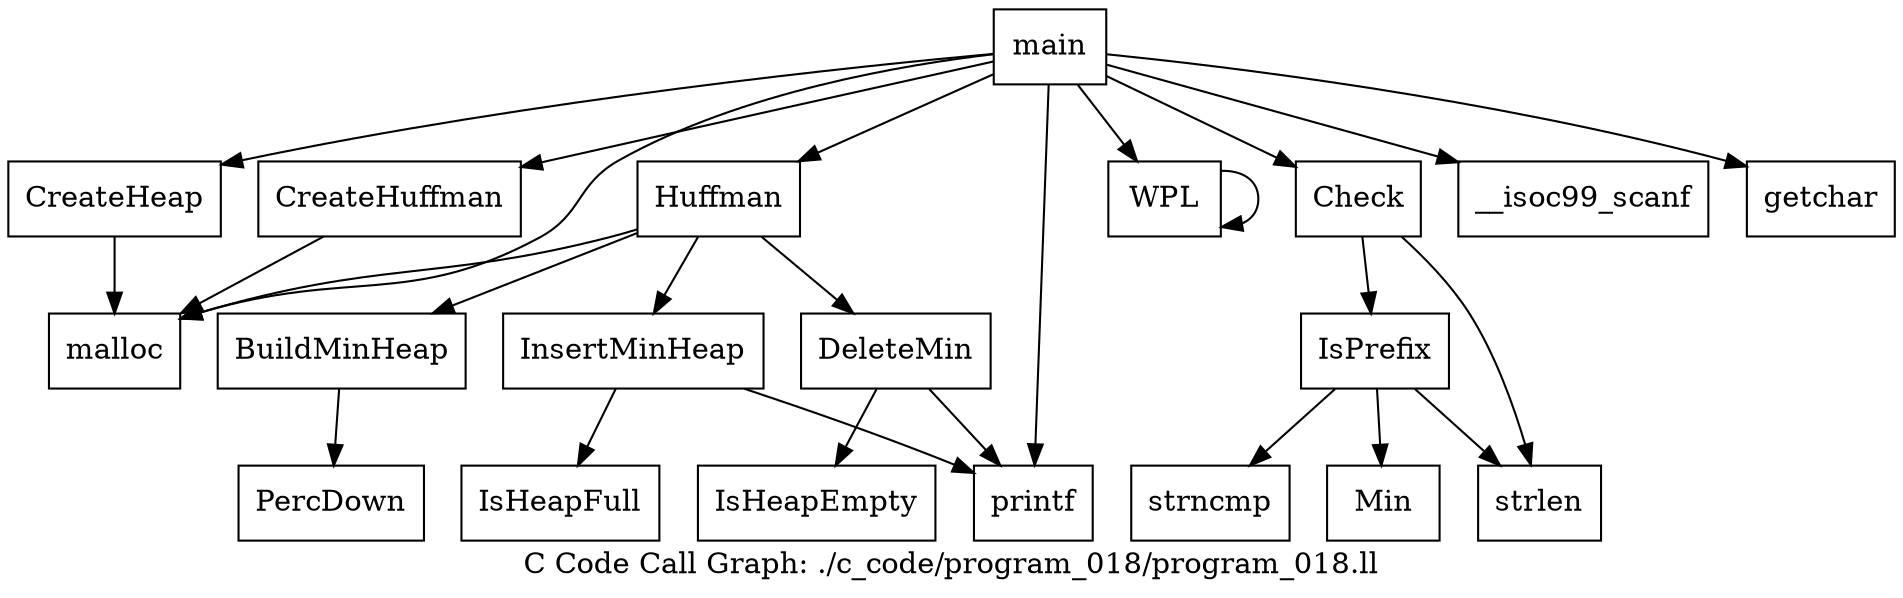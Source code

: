 digraph "C Code Call Graph: ./c_code/program_018/program_018.ll" {
	label="C Code Call Graph: ./c_code/program_018/program_018.ll";

	Node0x556e43488dc0 [shape=record,label="{CreateHeap}"];
	Node0x556e43488dc0 -> Node0x556e43489a00;
	Node0x556e43489a00 [shape=record,label="{malloc}"];
	Node0x556e43490990 [shape=record,label="{IsHeapFull}"];
	Node0x556e4347e6a0 [shape=record,label="{IsHeapEmpty}"];
	Node0x556e43480130 [shape=record,label="{InsertMinHeap}"];
	Node0x556e43480130 -> Node0x556e43490990;
	Node0x556e43480130 -> Node0x556e43409580;
	Node0x556e43409580 [shape=record,label="{printf}"];
	Node0x556e4347ba40 [shape=record,label="{DeleteMin}"];
	Node0x556e4347ba40 -> Node0x556e4347e6a0;
	Node0x556e4347ba40 -> Node0x556e43409580;
	Node0x556e43471640 [shape=record,label="{PercDown}"];
	Node0x556e43488fa0 [shape=record,label="{BuildMinHeap}"];
	Node0x556e43488fa0 -> Node0x556e43471640;
	Node0x556e4348b850 [shape=record,label="{CreateHuffman}"];
	Node0x556e4348b850 -> Node0x556e43489a00;
	Node0x556e434994b0 [shape=record,label="{Huffman}"];
	Node0x556e434994b0 -> Node0x556e43488fa0;
	Node0x556e434994b0 -> Node0x556e43489a00;
	Node0x556e434994b0 -> Node0x556e4347ba40;
	Node0x556e434994b0 -> Node0x556e43480130;
	Node0x556e43499530 [shape=record,label="{WPL}"];
	Node0x556e43499530 -> Node0x556e43499530;
	Node0x556e434995b0 [shape=record,label="{Min}"];
	Node0x556e43499630 [shape=record,label="{IsPrefix}"];
	Node0x556e43499630 -> Node0x556e434996b0;
	Node0x556e43499630 -> Node0x556e43499730;
	Node0x556e43499630 -> Node0x556e434995b0;
	Node0x556e434996b0 [shape=record,label="{strlen}"];
	Node0x556e43499730 [shape=record,label="{strncmp}"];
	Node0x556e434997b0 [shape=record,label="{Check}"];
	Node0x556e434997b0 -> Node0x556e434996b0;
	Node0x556e434997b0 -> Node0x556e43499630;
	Node0x556e43499d40 [shape=record,label="{main}"];
	Node0x556e43499d40 -> Node0x556e4348b850;
	Node0x556e43499d40 -> Node0x556e43488dc0;
	Node0x556e43499d40 -> Node0x556e43499e20;
	Node0x556e43499d40 -> Node0x556e43499f50;
	Node0x556e43499d40 -> Node0x556e43409580;
	Node0x556e43499d40 -> Node0x556e43489a00;
	Node0x556e43499d40 -> Node0x556e434994b0;
	Node0x556e43499d40 -> Node0x556e43499530;
	Node0x556e43499d40 -> Node0x556e434997b0;
	Node0x556e43499e20 [shape=record,label="{__isoc99_scanf}"];
	Node0x556e43499f50 [shape=record,label="{getchar}"];
}
